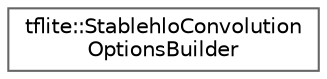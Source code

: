 digraph "Graphical Class Hierarchy"
{
 // LATEX_PDF_SIZE
  bgcolor="transparent";
  edge [fontname=Helvetica,fontsize=10,labelfontname=Helvetica,labelfontsize=10];
  node [fontname=Helvetica,fontsize=10,shape=box,height=0.2,width=0.4];
  rankdir="LR";
  Node0 [id="Node000000",label="tflite::StablehloConvolution\lOptionsBuilder",height=0.2,width=0.4,color="grey40", fillcolor="white", style="filled",URL="$structtflite_1_1_stablehlo_convolution_options_builder.html",tooltip=" "];
}
